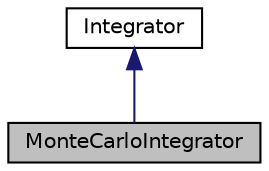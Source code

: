 digraph "MonteCarloIntegrator"
{
 // LATEX_PDF_SIZE
  edge [fontname="Helvetica",fontsize="10",labelfontname="Helvetica",labelfontsize="10"];
  node [fontname="Helvetica",fontsize="10",shape="box"];
  Node1 [label="MonteCarloIntegrator",height=0.2,width=0.4,color="black", fillcolor="grey75", style="filled", fontcolor="black",tooltip="Base class for all integrators solving rendering equation using MonteCarlo methods."];
  Node2 -> Node1 [dir="back",color="midnightblue",fontsize="10",style="solid"];
  Node2 [label="Integrator",height=0.2,width=0.4,color="black", fillcolor="white", style="filled",URL="$class_integrator.html",tooltip="Base class for all integrators solving the rendering equation."];
}
